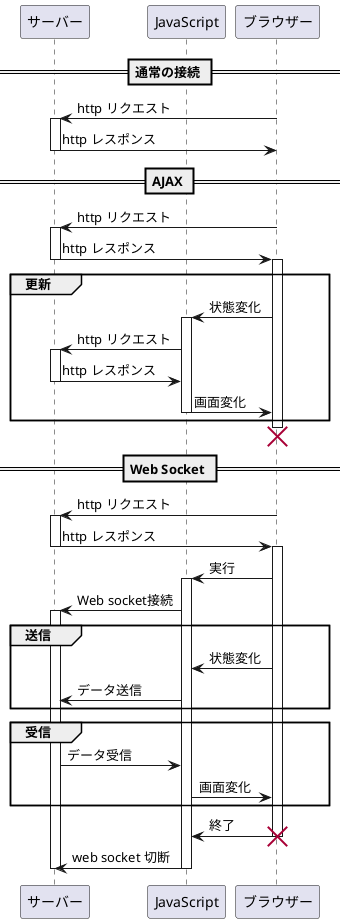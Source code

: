@@startuml

participant サーバー as S
participant JavaScript as J
participant ブラウザー as B

== 通常の接続 ==

B -> S: http リクエスト
activate S
S -> B: http レスポンス
deactivate S

== AJAX ==

B -> S: http リクエスト
activate S
S -> B: http レスポンス
deactivate S
activate B

group 更新
B -> J: 状態変化
activate J
J -> S: http リクエスト
activate S
S -> J: http レスポンス
deactivate S
J -> B: 画面変化
deactivate J
end

destroy B

== Web Socket ==

B -> S: http リクエスト
activate S
S -> B: http レスポンス
deactivate S
activate B

B -> J: 実行
activate J

J -> S: Web socket接続
activate S

group 送信
B -> J: 状態変化
J -> S: データ送信
end

group 受信
S -> J: データ受信
J -> B: 画面変化
end

B -> J: 終了
destroy B
J -> S: web socket 切断
deactivate J
deactivate S

@@enduml